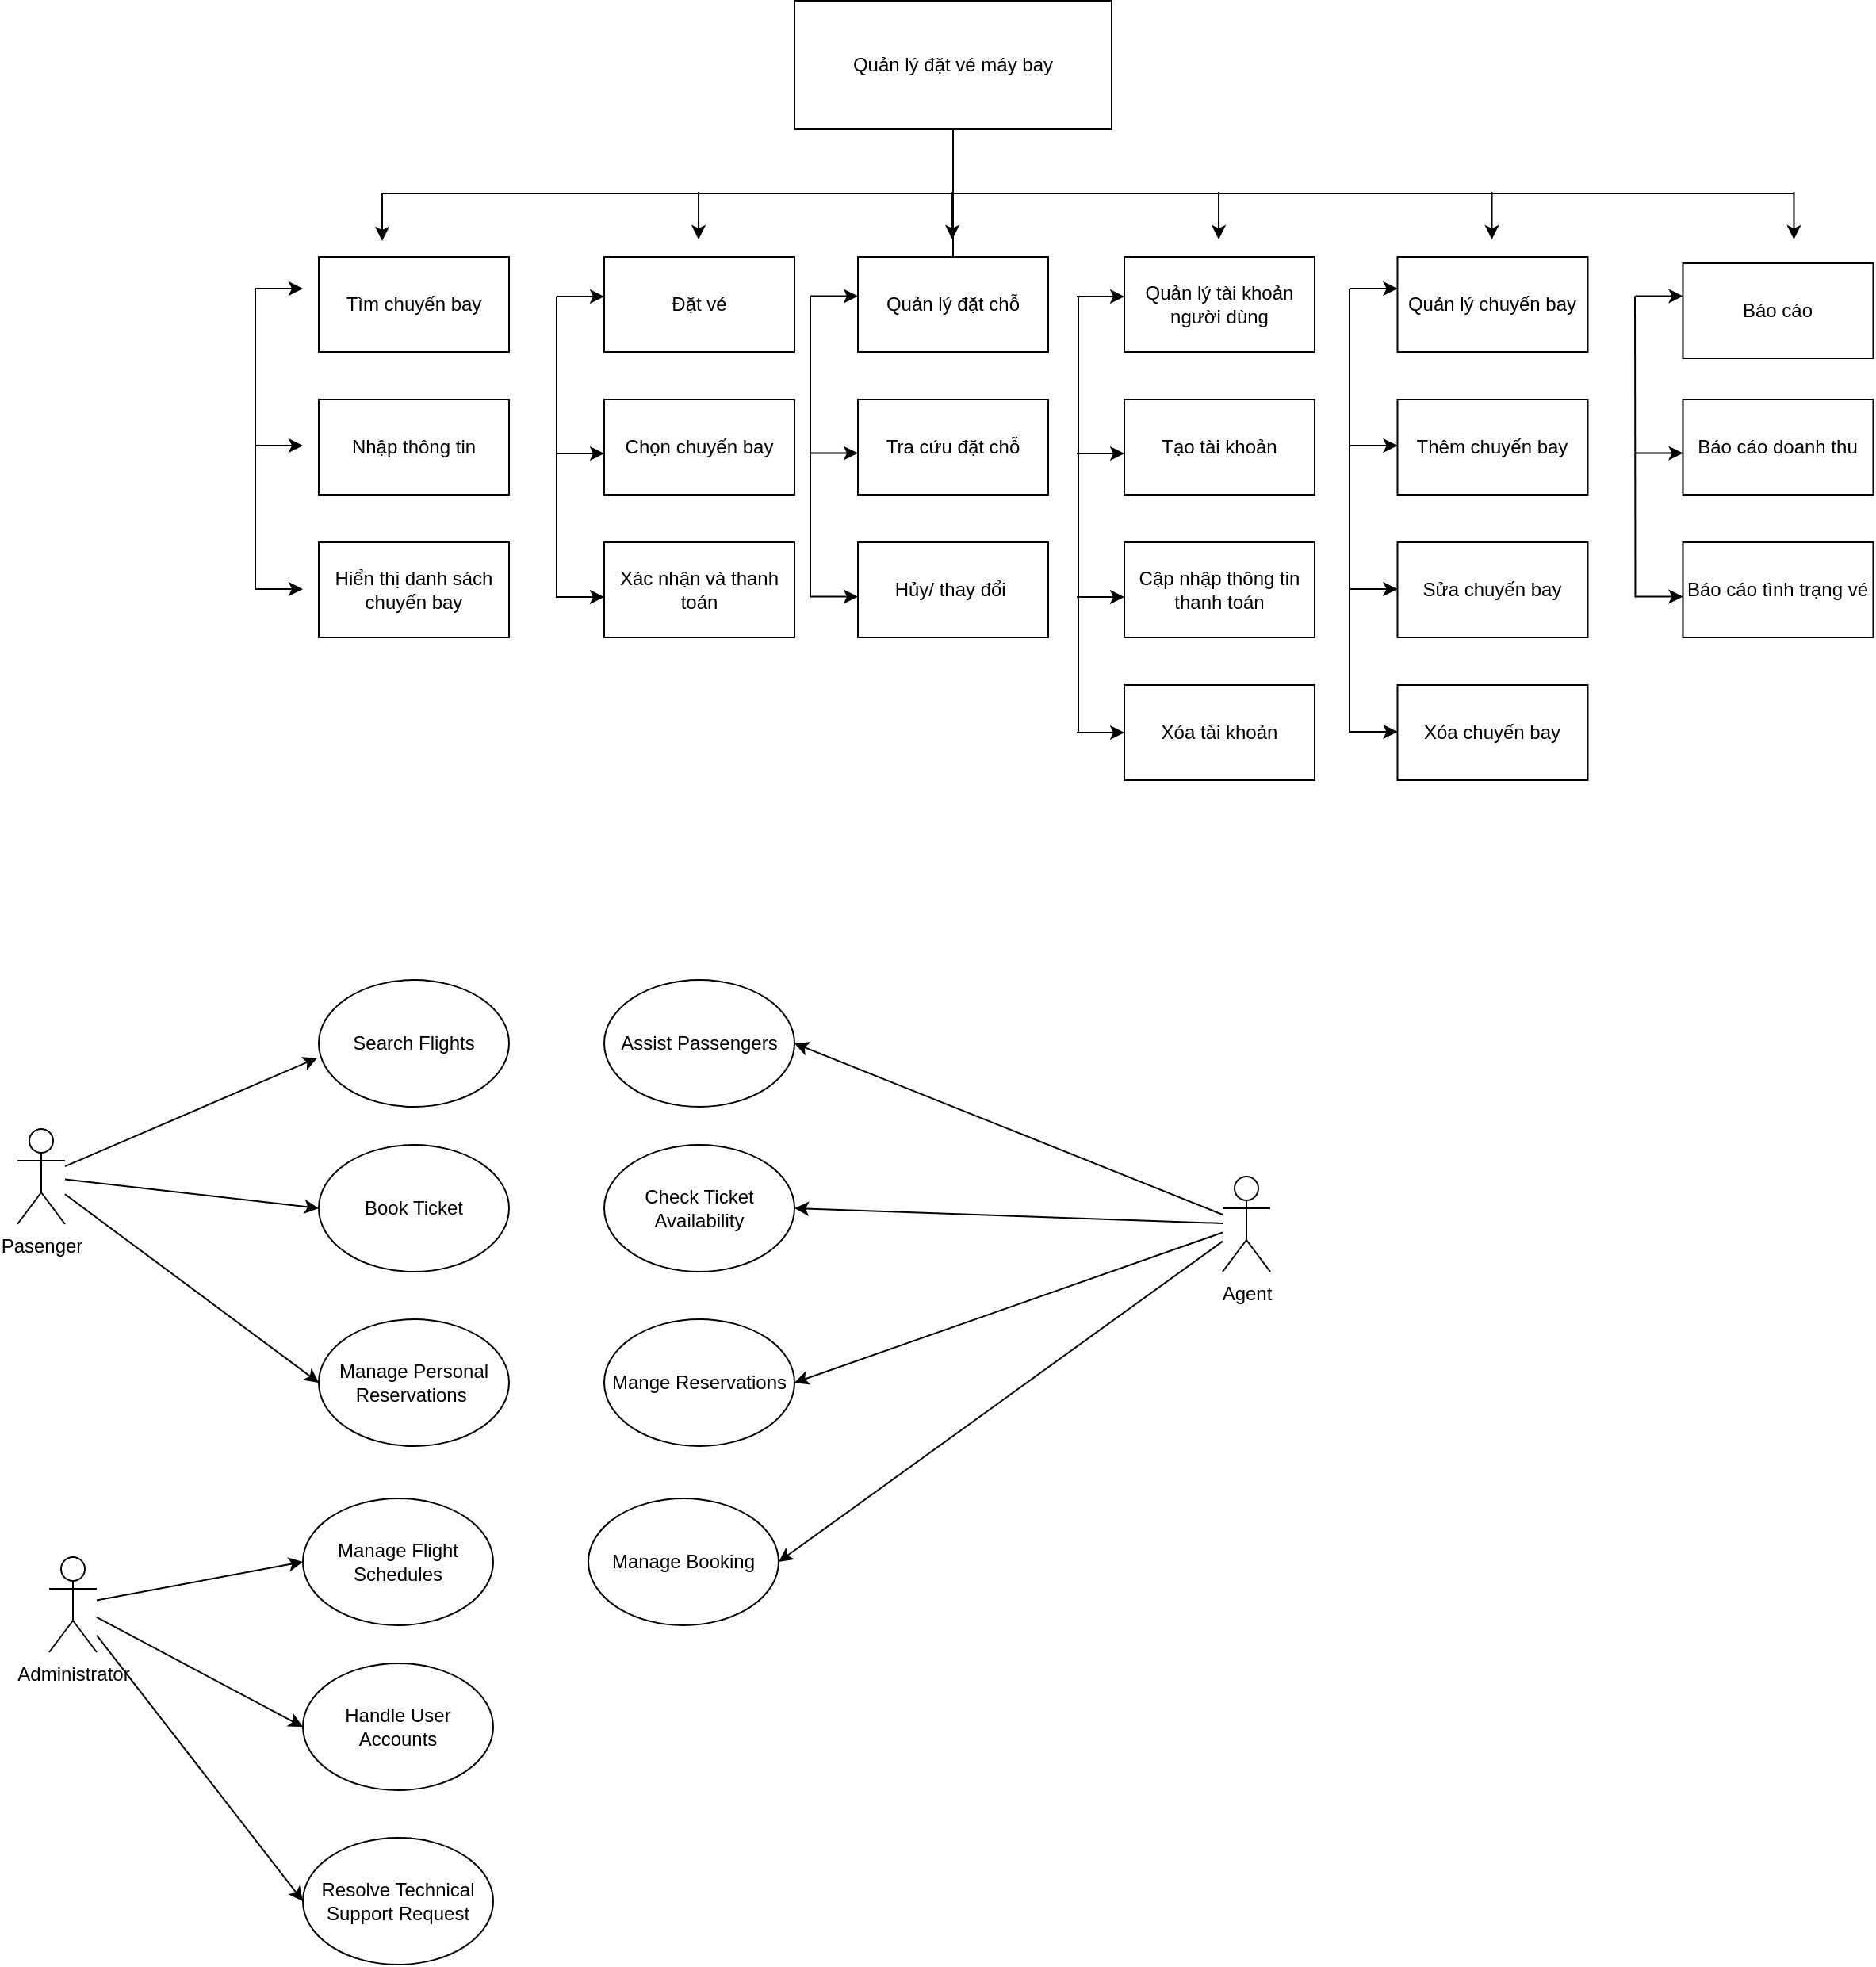 <mxfile version="24.7.17">
  <diagram name="Page-1" id="aJMHVCbuqMzmmd-yOvQv">
    <mxGraphModel dx="-650" dy="3097" grid="1" gridSize="10" guides="1" tooltips="1" connect="1" arrows="1" fold="1" page="1" pageScale="1" pageWidth="827" pageHeight="1169" math="0" shadow="0">
      <root>
        <mxCell id="0" />
        <mxCell id="1" parent="0" />
        <mxCell id="WkxCVV-0QKAh26MaysCN-1" style="rounded=0;orthogonalLoop=1;jettySize=auto;html=1;entryX=0;entryY=0.5;entryDx=0;entryDy=0;" edge="1" parent="1" source="WkxCVV-0QKAh26MaysCN-4" target="WkxCVV-0QKAh26MaysCN-17">
          <mxGeometry relative="1" as="geometry" />
        </mxCell>
        <mxCell id="WkxCVV-0QKAh26MaysCN-2" style="rounded=0;orthogonalLoop=1;jettySize=auto;html=1;entryX=0;entryY=0.5;entryDx=0;entryDy=0;" edge="1" parent="1" source="WkxCVV-0QKAh26MaysCN-4" target="WkxCVV-0QKAh26MaysCN-18">
          <mxGeometry relative="1" as="geometry" />
        </mxCell>
        <mxCell id="WkxCVV-0QKAh26MaysCN-3" style="rounded=0;orthogonalLoop=1;jettySize=auto;html=1;entryX=0;entryY=0.5;entryDx=0;entryDy=0;" edge="1" parent="1" source="WkxCVV-0QKAh26MaysCN-4" target="WkxCVV-0QKAh26MaysCN-19">
          <mxGeometry relative="1" as="geometry" />
        </mxCell>
        <mxCell id="WkxCVV-0QKAh26MaysCN-4" value="Administrator" style="shape=umlActor;verticalLabelPosition=bottom;verticalAlign=top;html=1;outlineConnect=0;" vertex="1" parent="1">
          <mxGeometry x="2520" y="-210" width="30" height="60" as="geometry" />
        </mxCell>
        <mxCell id="WkxCVV-0QKAh26MaysCN-5" style="rounded=0;orthogonalLoop=1;jettySize=auto;html=1;entryX=0;entryY=0.5;entryDx=0;entryDy=0;" edge="1" parent="1" source="WkxCVV-0QKAh26MaysCN-7" target="WkxCVV-0QKAh26MaysCN-14">
          <mxGeometry relative="1" as="geometry" />
        </mxCell>
        <mxCell id="WkxCVV-0QKAh26MaysCN-6" style="rounded=0;orthogonalLoop=1;jettySize=auto;html=1;entryX=0;entryY=0.5;entryDx=0;entryDy=0;" edge="1" parent="1" source="WkxCVV-0QKAh26MaysCN-7" target="WkxCVV-0QKAh26MaysCN-15">
          <mxGeometry relative="1" as="geometry" />
        </mxCell>
        <mxCell id="WkxCVV-0QKAh26MaysCN-7" value="Pasenger" style="shape=umlActor;verticalLabelPosition=bottom;verticalAlign=top;html=1;outlineConnect=0;" vertex="1" parent="1">
          <mxGeometry x="2500" y="-480" width="30" height="60" as="geometry" />
        </mxCell>
        <mxCell id="WkxCVV-0QKAh26MaysCN-8" style="rounded=0;orthogonalLoop=1;jettySize=auto;html=1;entryX=1;entryY=0.5;entryDx=0;entryDy=0;" edge="1" parent="1" source="WkxCVV-0QKAh26MaysCN-12" target="WkxCVV-0QKAh26MaysCN-20">
          <mxGeometry relative="1" as="geometry" />
        </mxCell>
        <mxCell id="WkxCVV-0QKAh26MaysCN-9" style="rounded=0;orthogonalLoop=1;jettySize=auto;html=1;entryX=1;entryY=0.5;entryDx=0;entryDy=0;" edge="1" parent="1" source="WkxCVV-0QKAh26MaysCN-12" target="WkxCVV-0QKAh26MaysCN-21">
          <mxGeometry relative="1" as="geometry" />
        </mxCell>
        <mxCell id="WkxCVV-0QKAh26MaysCN-10" style="rounded=0;orthogonalLoop=1;jettySize=auto;html=1;entryX=1;entryY=0.5;entryDx=0;entryDy=0;" edge="1" parent="1" source="WkxCVV-0QKAh26MaysCN-12" target="WkxCVV-0QKAh26MaysCN-22">
          <mxGeometry relative="1" as="geometry" />
        </mxCell>
        <mxCell id="WkxCVV-0QKAh26MaysCN-11" style="rounded=0;orthogonalLoop=1;jettySize=auto;html=1;entryX=1;entryY=0.5;entryDx=0;entryDy=0;" edge="1" parent="1" source="WkxCVV-0QKAh26MaysCN-12" target="WkxCVV-0QKAh26MaysCN-23">
          <mxGeometry relative="1" as="geometry" />
        </mxCell>
        <mxCell id="WkxCVV-0QKAh26MaysCN-12" value="Agent" style="shape=umlActor;verticalLabelPosition=bottom;verticalAlign=top;html=1;outlineConnect=0;" vertex="1" parent="1">
          <mxGeometry x="3260" y="-450" width="30" height="60" as="geometry" />
        </mxCell>
        <mxCell id="WkxCVV-0QKAh26MaysCN-13" value="Search Flights" style="ellipse;whiteSpace=wrap;html=1;" vertex="1" parent="1">
          <mxGeometry x="2690" y="-574" width="120" height="80" as="geometry" />
        </mxCell>
        <mxCell id="WkxCVV-0QKAh26MaysCN-14" value="Book Ticket" style="ellipse;whiteSpace=wrap;html=1;" vertex="1" parent="1">
          <mxGeometry x="2690" y="-470" width="120" height="80" as="geometry" />
        </mxCell>
        <mxCell id="WkxCVV-0QKAh26MaysCN-15" value="Manage Personal Reservations&amp;nbsp;" style="ellipse;whiteSpace=wrap;html=1;" vertex="1" parent="1">
          <mxGeometry x="2690" y="-360" width="120" height="80" as="geometry" />
        </mxCell>
        <mxCell id="WkxCVV-0QKAh26MaysCN-16" style="rounded=0;orthogonalLoop=1;jettySize=auto;html=1;entryX=-0.008;entryY=0.615;entryDx=0;entryDy=0;entryPerimeter=0;" edge="1" parent="1" source="WkxCVV-0QKAh26MaysCN-7" target="WkxCVV-0QKAh26MaysCN-13">
          <mxGeometry relative="1" as="geometry" />
        </mxCell>
        <mxCell id="WkxCVV-0QKAh26MaysCN-17" value="Manage Flight Schedules" style="ellipse;whiteSpace=wrap;html=1;" vertex="1" parent="1">
          <mxGeometry x="2680" y="-247" width="120" height="80" as="geometry" />
        </mxCell>
        <mxCell id="WkxCVV-0QKAh26MaysCN-18" value="Handle User Accounts" style="ellipse;whiteSpace=wrap;html=1;" vertex="1" parent="1">
          <mxGeometry x="2680" y="-143" width="120" height="80" as="geometry" />
        </mxCell>
        <mxCell id="WkxCVV-0QKAh26MaysCN-19" value="Resolve Technical Support Request" style="ellipse;whiteSpace=wrap;html=1;" vertex="1" parent="1">
          <mxGeometry x="2680" y="-33" width="120" height="80" as="geometry" />
        </mxCell>
        <mxCell id="WkxCVV-0QKAh26MaysCN-20" value="Assist Passengers" style="ellipse;whiteSpace=wrap;html=1;" vertex="1" parent="1">
          <mxGeometry x="2870" y="-574" width="120" height="80" as="geometry" />
        </mxCell>
        <mxCell id="WkxCVV-0QKAh26MaysCN-21" value="Check Ticket Availability" style="ellipse;whiteSpace=wrap;html=1;" vertex="1" parent="1">
          <mxGeometry x="2870" y="-470" width="120" height="80" as="geometry" />
        </mxCell>
        <mxCell id="WkxCVV-0QKAh26MaysCN-22" value="Mange Reservations" style="ellipse;whiteSpace=wrap;html=1;" vertex="1" parent="1">
          <mxGeometry x="2870" y="-360" width="120" height="80" as="geometry" />
        </mxCell>
        <mxCell id="WkxCVV-0QKAh26MaysCN-23" value="Manage Booking" style="ellipse;whiteSpace=wrap;html=1;" vertex="1" parent="1">
          <mxGeometry x="2860" y="-247" width="120" height="80" as="geometry" />
        </mxCell>
        <mxCell id="WkxCVV-0QKAh26MaysCN-24" value="Tìm chuyến bay" style="rounded=0;whiteSpace=wrap;html=1;" vertex="1" parent="1">
          <mxGeometry x="2690" y="-1030" width="120" height="60" as="geometry" />
        </mxCell>
        <mxCell id="WkxCVV-0QKAh26MaysCN-25" value="Nhập thông tin" style="rounded=0;whiteSpace=wrap;html=1;" vertex="1" parent="1">
          <mxGeometry x="2690" y="-940" width="120" height="60" as="geometry" />
        </mxCell>
        <mxCell id="WkxCVV-0QKAh26MaysCN-26" value="Hiển thị danh sách chuyến bay" style="rounded=0;whiteSpace=wrap;html=1;" vertex="1" parent="1">
          <mxGeometry x="2690" y="-850" width="120" height="60" as="geometry" />
        </mxCell>
        <mxCell id="WkxCVV-0QKAh26MaysCN-27" value="Đặt vé" style="rounded=0;whiteSpace=wrap;html=1;" vertex="1" parent="1">
          <mxGeometry x="2870" y="-1030" width="120" height="60" as="geometry" />
        </mxCell>
        <mxCell id="WkxCVV-0QKAh26MaysCN-28" value="Chọn chuyến bay" style="rounded=0;whiteSpace=wrap;html=1;" vertex="1" parent="1">
          <mxGeometry x="2870" y="-940" width="120" height="60" as="geometry" />
        </mxCell>
        <mxCell id="WkxCVV-0QKAh26MaysCN-29" value="Xác nhận và thanh toán" style="rounded=0;whiteSpace=wrap;html=1;" vertex="1" parent="1">
          <mxGeometry x="2870" y="-850" width="120" height="60" as="geometry" />
        </mxCell>
        <mxCell id="WkxCVV-0QKAh26MaysCN-30" value="Quản lý đặt chỗ" style="rounded=0;whiteSpace=wrap;html=1;" vertex="1" parent="1">
          <mxGeometry x="3030" y="-1030" width="120" height="60" as="geometry" />
        </mxCell>
        <mxCell id="WkxCVV-0QKAh26MaysCN-31" value="Tra cứu đặt chỗ" style="rounded=0;whiteSpace=wrap;html=1;" vertex="1" parent="1">
          <mxGeometry x="3030" y="-940" width="120" height="60" as="geometry" />
        </mxCell>
        <mxCell id="WkxCVV-0QKAh26MaysCN-32" value="Hủy/ thay đổi&amp;nbsp;" style="rounded=0;whiteSpace=wrap;html=1;" vertex="1" parent="1">
          <mxGeometry x="3030" y="-850" width="120" height="60" as="geometry" />
        </mxCell>
        <mxCell id="WkxCVV-0QKAh26MaysCN-33" value="Cập nhập thông tin thanh toán" style="rounded=0;whiteSpace=wrap;html=1;" vertex="1" parent="1">
          <mxGeometry x="3198" y="-850" width="120" height="60" as="geometry" />
        </mxCell>
        <mxCell id="WkxCVV-0QKAh26MaysCN-34" value="Xóa tài khoản" style="rounded=0;whiteSpace=wrap;html=1;" vertex="1" parent="1">
          <mxGeometry x="3198" y="-760" width="120" height="60" as="geometry" />
        </mxCell>
        <mxCell id="WkxCVV-0QKAh26MaysCN-35" value="Quản lý tài khoản người dùng" style="rounded=0;whiteSpace=wrap;html=1;" vertex="1" parent="1">
          <mxGeometry x="3198" y="-1030" width="120" height="60" as="geometry" />
        </mxCell>
        <mxCell id="WkxCVV-0QKAh26MaysCN-36" value="Tạo tài khoản" style="rounded=0;whiteSpace=wrap;html=1;" vertex="1" parent="1">
          <mxGeometry x="3198" y="-940" width="120" height="60" as="geometry" />
        </mxCell>
        <mxCell id="WkxCVV-0QKAh26MaysCN-37" value="Quản lý chuyến bay" style="rounded=0;whiteSpace=wrap;html=1;" vertex="1" parent="1">
          <mxGeometry x="3370.24" y="-1030" width="120" height="60" as="geometry" />
        </mxCell>
        <mxCell id="WkxCVV-0QKAh26MaysCN-38" value="Thêm chuyến bay" style="rounded=0;whiteSpace=wrap;html=1;" vertex="1" parent="1">
          <mxGeometry x="3370.24" y="-940" width="120" height="60" as="geometry" />
        </mxCell>
        <mxCell id="WkxCVV-0QKAh26MaysCN-39" value="Sửa chuyến bay" style="rounded=0;whiteSpace=wrap;html=1;" vertex="1" parent="1">
          <mxGeometry x="3370.24" y="-850" width="120" height="60" as="geometry" />
        </mxCell>
        <mxCell id="WkxCVV-0QKAh26MaysCN-40" value="Xóa chuyến bay" style="rounded=0;whiteSpace=wrap;html=1;" vertex="1" parent="1">
          <mxGeometry x="3370.24" y="-760" width="120" height="60" as="geometry" />
        </mxCell>
        <mxCell id="WkxCVV-0QKAh26MaysCN-41" value="Báo cáo" style="rounded=0;whiteSpace=wrap;html=1;" vertex="1" parent="1">
          <mxGeometry x="3550.24" y="-1026" width="120" height="60" as="geometry" />
        </mxCell>
        <mxCell id="WkxCVV-0QKAh26MaysCN-42" value="Báo cáo doanh thu" style="rounded=0;whiteSpace=wrap;html=1;" vertex="1" parent="1">
          <mxGeometry x="3550.24" y="-940" width="120" height="60" as="geometry" />
        </mxCell>
        <mxCell id="WkxCVV-0QKAh26MaysCN-43" value="Báo cáo tình trạng vé" style="rounded=0;whiteSpace=wrap;html=1;" vertex="1" parent="1">
          <mxGeometry x="3550.24" y="-850" width="120" height="60" as="geometry" />
        </mxCell>
        <mxCell id="WkxCVV-0QKAh26MaysCN-44" value="&lt;div&gt;Quản lý đặt vé máy bay&lt;/div&gt;" style="rounded=0;whiteSpace=wrap;html=1;" vertex="1" parent="1">
          <mxGeometry x="2990" y="-1191.5" width="200" height="81" as="geometry" />
        </mxCell>
        <mxCell id="WkxCVV-0QKAh26MaysCN-45" value="" style="endArrow=none;html=1;rounded=0;exitX=0.5;exitY=0;exitDx=0;exitDy=0;" edge="1" parent="1" source="WkxCVV-0QKAh26MaysCN-30">
          <mxGeometry width="50" height="50" relative="1" as="geometry">
            <mxPoint x="3040" y="-1120" as="sourcePoint" />
            <mxPoint x="3090" y="-1110" as="targetPoint" />
            <Array as="points">
              <mxPoint x="3090" y="-1100" />
            </Array>
          </mxGeometry>
        </mxCell>
        <mxCell id="WkxCVV-0QKAh26MaysCN-46" value="" style="endArrow=none;html=1;rounded=0;" edge="1" parent="1">
          <mxGeometry width="50" height="50" relative="1" as="geometry">
            <mxPoint x="2730" y="-1070" as="sourcePoint" />
            <mxPoint x="3620" y="-1070" as="targetPoint" />
            <Array as="points" />
          </mxGeometry>
        </mxCell>
        <mxCell id="WkxCVV-0QKAh26MaysCN-47" value="" style="endArrow=classic;html=1;rounded=0;" edge="1" parent="1">
          <mxGeometry width="50" height="50" relative="1" as="geometry">
            <mxPoint x="2730" y="-1070" as="sourcePoint" />
            <mxPoint x="2730" y="-1040" as="targetPoint" />
          </mxGeometry>
        </mxCell>
        <mxCell id="WkxCVV-0QKAh26MaysCN-48" value="" style="endArrow=classic;html=1;rounded=0;" edge="1" parent="1">
          <mxGeometry width="50" height="50" relative="1" as="geometry">
            <mxPoint x="2929.52" y="-1071" as="sourcePoint" />
            <mxPoint x="2929.52" y="-1041" as="targetPoint" />
          </mxGeometry>
        </mxCell>
        <mxCell id="WkxCVV-0QKAh26MaysCN-49" value="" style="endArrow=classic;html=1;rounded=0;" edge="1" parent="1">
          <mxGeometry width="50" height="50" relative="1" as="geometry">
            <mxPoint x="3089.52" y="-1071" as="sourcePoint" />
            <mxPoint x="3089.52" y="-1041" as="targetPoint" />
          </mxGeometry>
        </mxCell>
        <mxCell id="WkxCVV-0QKAh26MaysCN-50" value="" style="endArrow=classic;html=1;rounded=0;" edge="1" parent="1">
          <mxGeometry width="50" height="50" relative="1" as="geometry">
            <mxPoint x="3257.52" y="-1071" as="sourcePoint" />
            <mxPoint x="3257.52" y="-1041" as="targetPoint" />
          </mxGeometry>
        </mxCell>
        <mxCell id="WkxCVV-0QKAh26MaysCN-51" value="" style="endArrow=classic;html=1;rounded=0;" edge="1" parent="1">
          <mxGeometry width="50" height="50" relative="1" as="geometry">
            <mxPoint x="3429.76" y="-1071" as="sourcePoint" />
            <mxPoint x="3429.76" y="-1041" as="targetPoint" />
          </mxGeometry>
        </mxCell>
        <mxCell id="WkxCVV-0QKAh26MaysCN-52" value="" style="endArrow=classic;html=1;rounded=0;" edge="1" parent="1">
          <mxGeometry width="50" height="50" relative="1" as="geometry">
            <mxPoint x="3620.24" y="-1071" as="sourcePoint" />
            <mxPoint x="3620.24" y="-1041" as="targetPoint" />
          </mxGeometry>
        </mxCell>
        <mxCell id="WkxCVV-0QKAh26MaysCN-53" value="" style="endArrow=none;html=1;rounded=0;edgeStyle=elbowEdgeStyle;" edge="1" parent="1">
          <mxGeometry width="50" height="50" relative="1" as="geometry">
            <mxPoint x="2650" y="-820" as="sourcePoint" />
            <mxPoint x="2650" y="-1010" as="targetPoint" />
          </mxGeometry>
        </mxCell>
        <mxCell id="WkxCVV-0QKAh26MaysCN-54" value="" style="endArrow=classic;html=1;rounded=0;" edge="1" parent="1">
          <mxGeometry width="50" height="50" relative="1" as="geometry">
            <mxPoint x="2650" y="-1010" as="sourcePoint" />
            <mxPoint x="2680" y="-1010" as="targetPoint" />
          </mxGeometry>
        </mxCell>
        <mxCell id="WkxCVV-0QKAh26MaysCN-55" value="" style="endArrow=classic;html=1;rounded=0;" edge="1" parent="1">
          <mxGeometry width="50" height="50" relative="1" as="geometry">
            <mxPoint x="2650" y="-910.95" as="sourcePoint" />
            <mxPoint x="2680" y="-910.95" as="targetPoint" />
          </mxGeometry>
        </mxCell>
        <mxCell id="WkxCVV-0QKAh26MaysCN-56" value="" style="endArrow=classic;html=1;rounded=0;" edge="1" parent="1">
          <mxGeometry width="50" height="50" relative="1" as="geometry">
            <mxPoint x="2650" y="-820.48" as="sourcePoint" />
            <mxPoint x="2680" y="-820.48" as="targetPoint" />
          </mxGeometry>
        </mxCell>
        <mxCell id="WkxCVV-0QKAh26MaysCN-57" value="" style="endArrow=none;html=1;rounded=0;edgeStyle=elbowEdgeStyle;" edge="1" parent="1">
          <mxGeometry width="50" height="50" relative="1" as="geometry">
            <mxPoint x="2840" y="-815" as="sourcePoint" />
            <mxPoint x="2840" y="-1005" as="targetPoint" />
          </mxGeometry>
        </mxCell>
        <mxCell id="WkxCVV-0QKAh26MaysCN-58" value="" style="endArrow=classic;html=1;rounded=0;" edge="1" parent="1">
          <mxGeometry width="50" height="50" relative="1" as="geometry">
            <mxPoint x="2840" y="-1005" as="sourcePoint" />
            <mxPoint x="2870" y="-1005" as="targetPoint" />
          </mxGeometry>
        </mxCell>
        <mxCell id="WkxCVV-0QKAh26MaysCN-59" value="" style="endArrow=classic;html=1;rounded=0;" edge="1" parent="1">
          <mxGeometry width="50" height="50" relative="1" as="geometry">
            <mxPoint x="2840" y="-905.95" as="sourcePoint" />
            <mxPoint x="2870" y="-905.95" as="targetPoint" />
          </mxGeometry>
        </mxCell>
        <mxCell id="WkxCVV-0QKAh26MaysCN-60" value="" style="endArrow=classic;html=1;rounded=0;" edge="1" parent="1">
          <mxGeometry width="50" height="50" relative="1" as="geometry">
            <mxPoint x="2840" y="-815.48" as="sourcePoint" />
            <mxPoint x="2870" y="-815.48" as="targetPoint" />
          </mxGeometry>
        </mxCell>
        <mxCell id="WkxCVV-0QKAh26MaysCN-61" value="" style="endArrow=none;html=1;rounded=0;edgeStyle=elbowEdgeStyle;" edge="1" parent="1">
          <mxGeometry width="50" height="50" relative="1" as="geometry">
            <mxPoint x="3000" y="-815.24" as="sourcePoint" />
            <mxPoint x="3000" y="-1005.24" as="targetPoint" />
          </mxGeometry>
        </mxCell>
        <mxCell id="WkxCVV-0QKAh26MaysCN-62" value="" style="endArrow=classic;html=1;rounded=0;" edge="1" parent="1">
          <mxGeometry width="50" height="50" relative="1" as="geometry">
            <mxPoint x="3000" y="-1005.24" as="sourcePoint" />
            <mxPoint x="3030" y="-1005.24" as="targetPoint" />
          </mxGeometry>
        </mxCell>
        <mxCell id="WkxCVV-0QKAh26MaysCN-63" value="" style="endArrow=classic;html=1;rounded=0;" edge="1" parent="1">
          <mxGeometry width="50" height="50" relative="1" as="geometry">
            <mxPoint x="3000" y="-906.19" as="sourcePoint" />
            <mxPoint x="3030" y="-906.19" as="targetPoint" />
          </mxGeometry>
        </mxCell>
        <mxCell id="WkxCVV-0QKAh26MaysCN-64" value="" style="endArrow=classic;html=1;rounded=0;" edge="1" parent="1">
          <mxGeometry width="50" height="50" relative="1" as="geometry">
            <mxPoint x="3000" y="-815.72" as="sourcePoint" />
            <mxPoint x="3030" y="-815.72" as="targetPoint" />
          </mxGeometry>
        </mxCell>
        <mxCell id="WkxCVV-0QKAh26MaysCN-65" value="" style="endArrow=none;html=1;rounded=0;edgeStyle=elbowEdgeStyle;" edge="1" parent="1">
          <mxGeometry width="50" height="50" relative="1" as="geometry">
            <mxPoint x="3170" y="-730" as="sourcePoint" />
            <mxPoint x="3168" y="-1005" as="targetPoint" />
          </mxGeometry>
        </mxCell>
        <mxCell id="WkxCVV-0QKAh26MaysCN-66" value="" style="endArrow=classic;html=1;rounded=0;" edge="1" parent="1">
          <mxGeometry width="50" height="50" relative="1" as="geometry">
            <mxPoint x="3168" y="-1005" as="sourcePoint" />
            <mxPoint x="3198" y="-1005" as="targetPoint" />
          </mxGeometry>
        </mxCell>
        <mxCell id="WkxCVV-0QKAh26MaysCN-67" value="" style="endArrow=classic;html=1;rounded=0;" edge="1" parent="1">
          <mxGeometry width="50" height="50" relative="1" as="geometry">
            <mxPoint x="3168" y="-905.95" as="sourcePoint" />
            <mxPoint x="3198" y="-905.95" as="targetPoint" />
          </mxGeometry>
        </mxCell>
        <mxCell id="WkxCVV-0QKAh26MaysCN-68" value="" style="endArrow=classic;html=1;rounded=0;" edge="1" parent="1">
          <mxGeometry width="50" height="50" relative="1" as="geometry">
            <mxPoint x="3168" y="-815.48" as="sourcePoint" />
            <mxPoint x="3198" y="-815.48" as="targetPoint" />
          </mxGeometry>
        </mxCell>
        <mxCell id="WkxCVV-0QKAh26MaysCN-69" value="" style="endArrow=classic;html=1;rounded=0;" edge="1" parent="1">
          <mxGeometry width="50" height="50" relative="1" as="geometry">
            <mxPoint x="3340.24" y="-1010" as="sourcePoint" />
            <mxPoint x="3370.24" y="-1010" as="targetPoint" />
          </mxGeometry>
        </mxCell>
        <mxCell id="WkxCVV-0QKAh26MaysCN-70" value="" style="endArrow=classic;html=1;rounded=0;" edge="1" parent="1">
          <mxGeometry width="50" height="50" relative="1" as="geometry">
            <mxPoint x="3340.24" y="-910.95" as="sourcePoint" />
            <mxPoint x="3370.24" y="-910.95" as="targetPoint" />
          </mxGeometry>
        </mxCell>
        <mxCell id="WkxCVV-0QKAh26MaysCN-71" value="" style="endArrow=classic;html=1;rounded=0;" edge="1" parent="1">
          <mxGeometry width="50" height="50" relative="1" as="geometry">
            <mxPoint x="3340.24" y="-820.48" as="sourcePoint" />
            <mxPoint x="3370.24" y="-820.48" as="targetPoint" />
          </mxGeometry>
        </mxCell>
        <mxCell id="WkxCVV-0QKAh26MaysCN-72" value="" style="endArrow=none;html=1;rounded=0;edgeStyle=elbowEdgeStyle;" edge="1" parent="1">
          <mxGeometry width="50" height="50" relative="1" as="geometry">
            <mxPoint x="3520.24" y="-815.24" as="sourcePoint" />
            <mxPoint x="3520.24" y="-1005.24" as="targetPoint" />
          </mxGeometry>
        </mxCell>
        <mxCell id="WkxCVV-0QKAh26MaysCN-73" value="" style="endArrow=classic;html=1;rounded=0;" edge="1" parent="1">
          <mxGeometry width="50" height="50" relative="1" as="geometry">
            <mxPoint x="3520.24" y="-1005.24" as="sourcePoint" />
            <mxPoint x="3550.24" y="-1005.24" as="targetPoint" />
          </mxGeometry>
        </mxCell>
        <mxCell id="WkxCVV-0QKAh26MaysCN-74" value="" style="endArrow=classic;html=1;rounded=0;" edge="1" parent="1">
          <mxGeometry width="50" height="50" relative="1" as="geometry">
            <mxPoint x="3520.24" y="-906.19" as="sourcePoint" />
            <mxPoint x="3550.24" y="-906.19" as="targetPoint" />
          </mxGeometry>
        </mxCell>
        <mxCell id="WkxCVV-0QKAh26MaysCN-75" value="" style="endArrow=classic;html=1;rounded=0;" edge="1" parent="1">
          <mxGeometry width="50" height="50" relative="1" as="geometry">
            <mxPoint x="3520.24" y="-815.72" as="sourcePoint" />
            <mxPoint x="3550.24" y="-815.72" as="targetPoint" />
          </mxGeometry>
        </mxCell>
        <mxCell id="WkxCVV-0QKAh26MaysCN-76" value="" style="endArrow=classic;html=1;rounded=0;" edge="1" parent="1">
          <mxGeometry width="50" height="50" relative="1" as="geometry">
            <mxPoint x="3168" y="-730" as="sourcePoint" />
            <mxPoint x="3198" y="-730" as="targetPoint" />
          </mxGeometry>
        </mxCell>
        <mxCell id="WkxCVV-0QKAh26MaysCN-77" value="" style="endArrow=classic;html=1;rounded=0;" edge="1" parent="1">
          <mxGeometry width="50" height="50" relative="1" as="geometry">
            <mxPoint x="3340.24" y="-730.48" as="sourcePoint" />
            <mxPoint x="3370.24" y="-730.48" as="targetPoint" />
          </mxGeometry>
        </mxCell>
        <mxCell id="WkxCVV-0QKAh26MaysCN-78" value="" style="endArrow=none;html=1;rounded=0;" edge="1" parent="1">
          <mxGeometry width="50" height="50" relative="1" as="geometry">
            <mxPoint x="3340" y="-730" as="sourcePoint" />
            <mxPoint x="3340" y="-1010" as="targetPoint" />
          </mxGeometry>
        </mxCell>
      </root>
    </mxGraphModel>
  </diagram>
</mxfile>
